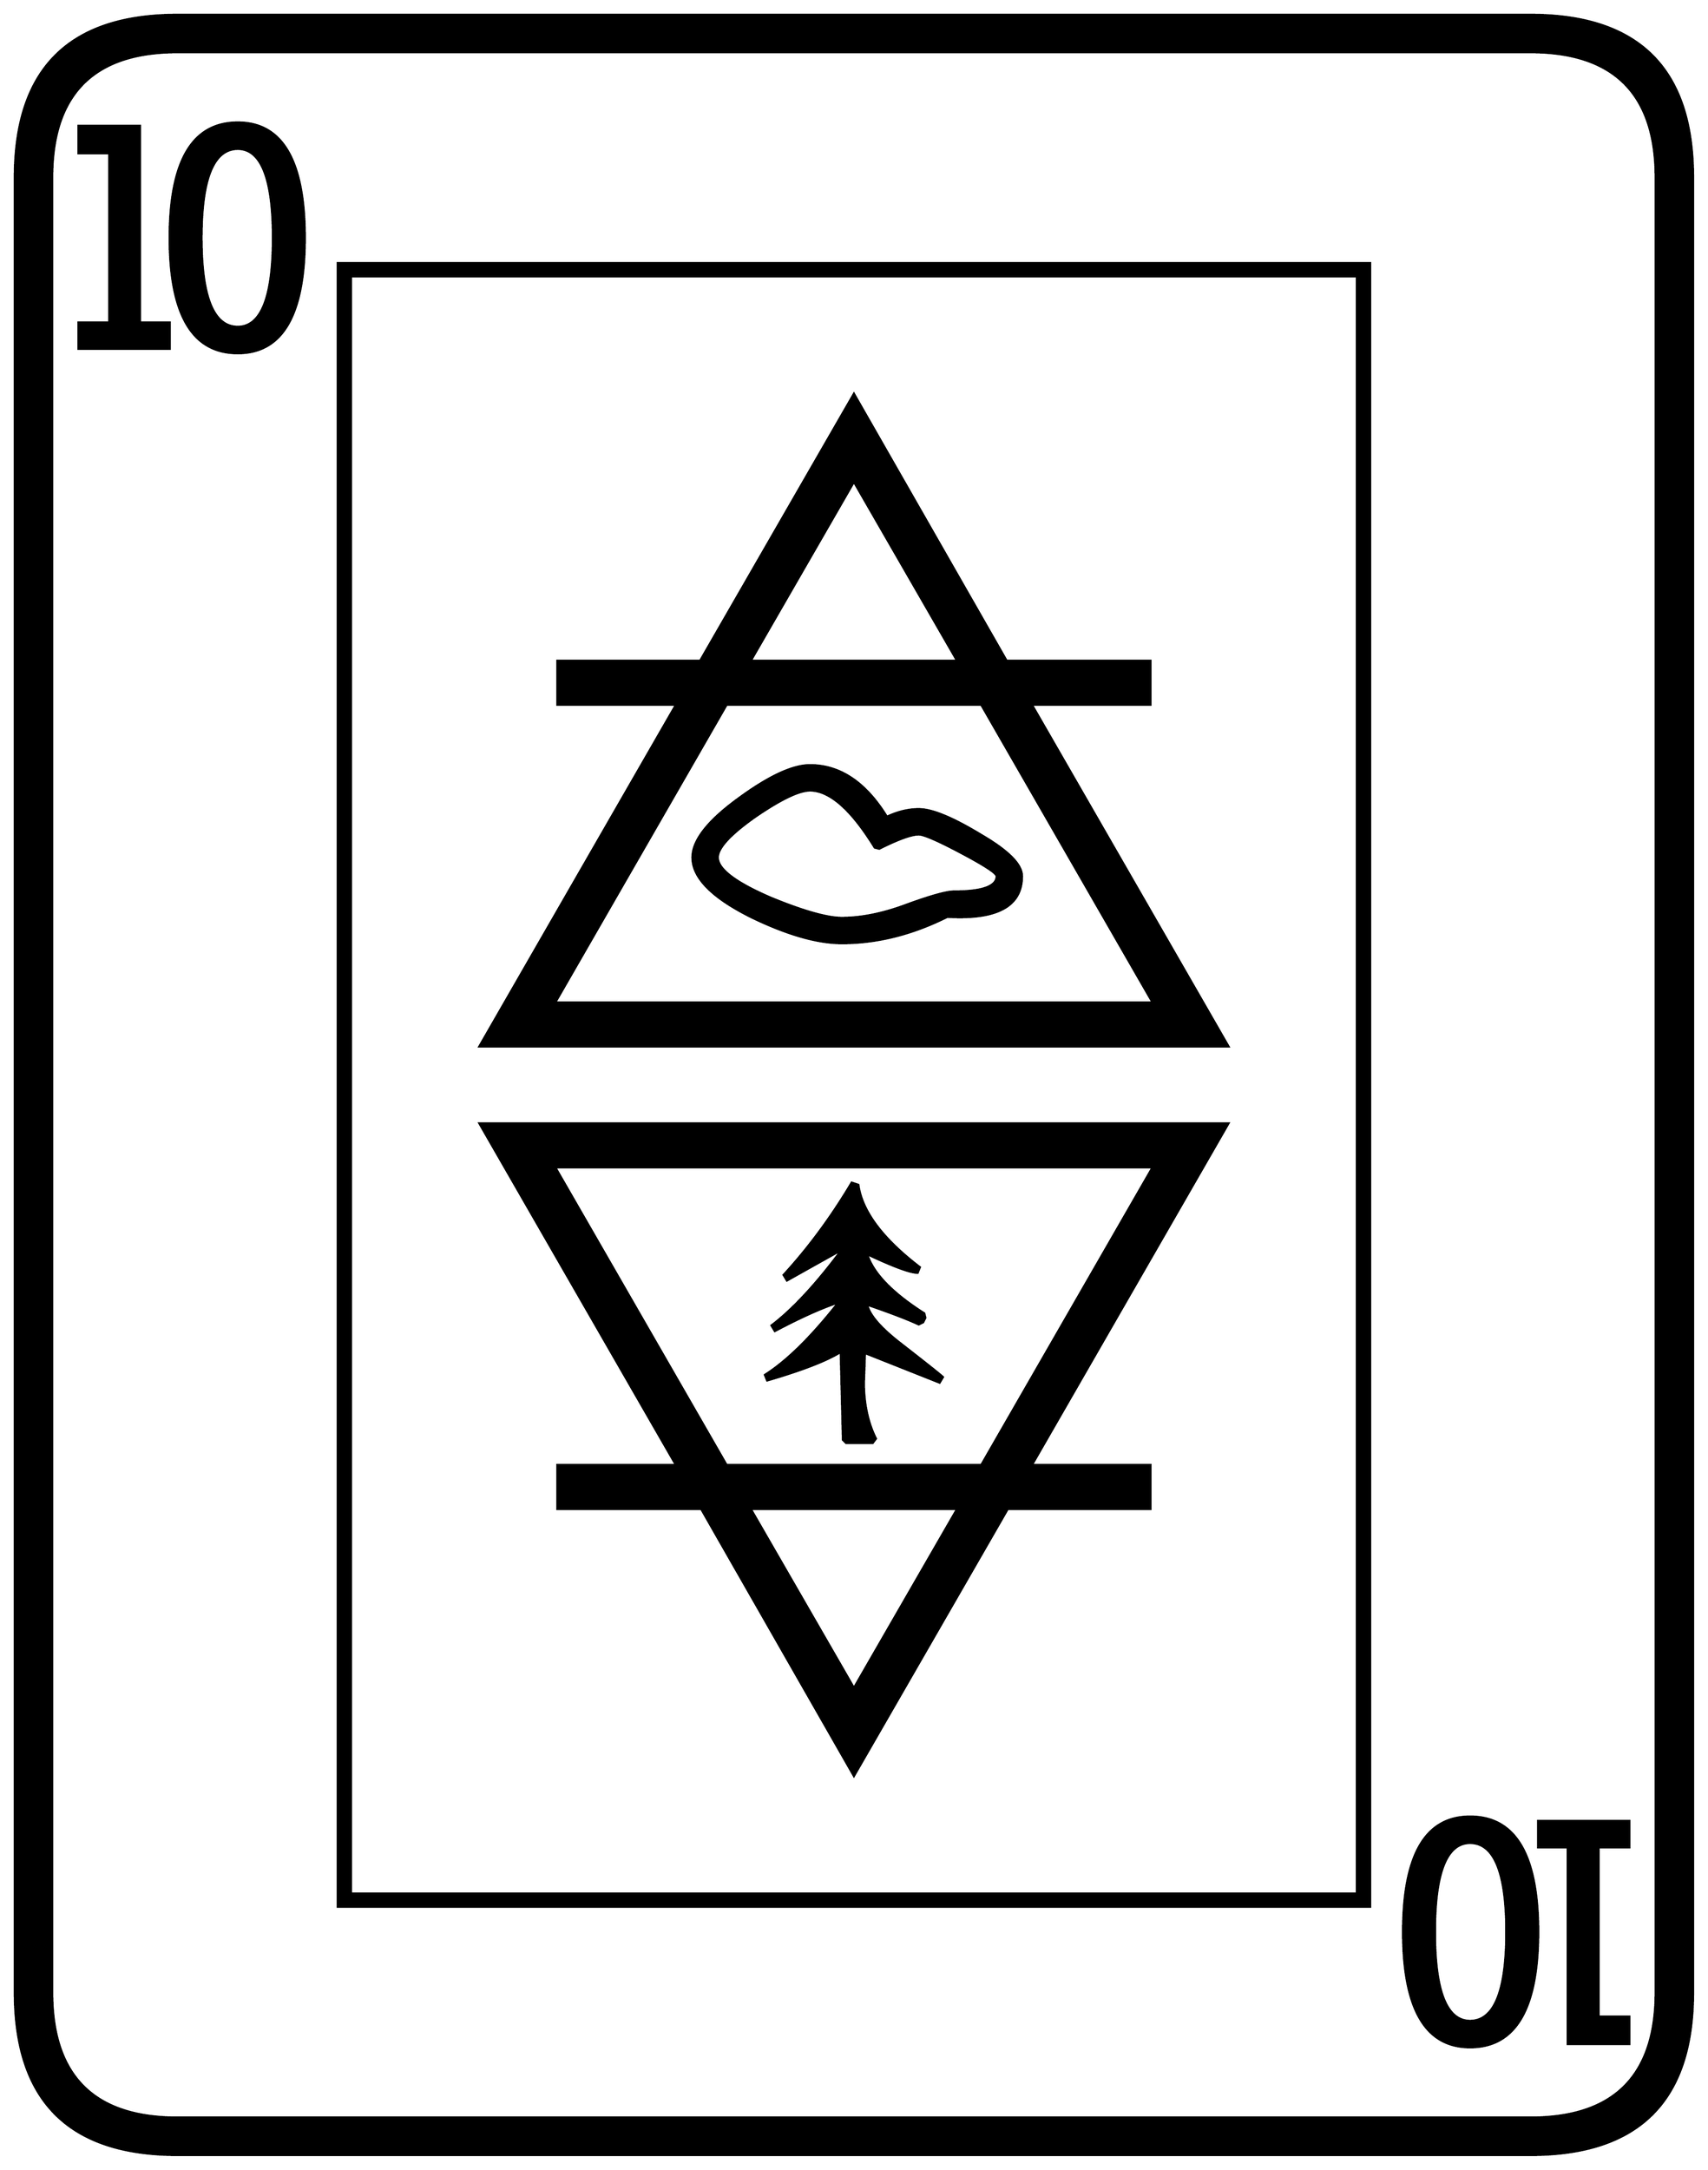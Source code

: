 


\begin{tikzpicture}[y=0.80pt, x=0.80pt, yscale=-1.0, xscale=1.0, inner sep=0pt, outer sep=0pt]
\begin{scope}[shift={(100.0,1706.0)},nonzero rule]
  \path[draw=.,fill=.,line width=1.600pt] (1578.0,244.0) .. controls
    (1578.0,342.667) and (1528.667,392.0) .. (1430.0,392.0) --
    (198.0,392.0) .. controls (99.333,392.0) and (50.0,342.667) ..
    (50.0,244.0) -- (50.0,-1408.0) .. controls (50.0,-1506.667)
    and (99.333,-1556.0) .. (198.0,-1556.0) -- (1430.0,-1556.0) ..
    controls (1528.667,-1556.0) and (1578.0,-1506.667) ..
    (1578.0,-1408.0) -- (1578.0,244.0) -- cycle(1544.0,244.0) --
    (1544.0,-1408.0) .. controls (1544.0,-1484.0) and
    (1506.0,-1522.0) .. (1430.0,-1522.0) -- (198.0,-1522.0) ..
    controls (122.0,-1522.0) and (84.0,-1484.0) ..
    (84.0,-1408.0) -- (84.0,244.0) .. controls (84.0,320.0) and
    (122.0,358.0) .. (198.0,358.0) -- (1430.0,358.0) .. controls
    (1506.0,358.0) and (1544.0,320.0) .. (1544.0,244.0) --
    cycle(314.0,-1353.0) .. controls (314.0,-1283.0) and
    (293.667,-1248.0) .. (253.0,-1248.0) .. controls
    (211.667,-1248.0) and (191.0,-1283.0) .. (191.0,-1353.0) ..
    controls (191.0,-1423.0) and (211.667,-1458.0) ..
    (253.0,-1458.0) .. controls (293.667,-1458.0) and
    (314.0,-1423.0) .. (314.0,-1353.0) -- cycle(191.0,-1252.0)
    -- (108.0,-1252.0) -- (108.0,-1276.0) -- (136.0,-1276.0) --
    (136.0,-1430.0) -- (108.0,-1430.0) -- (108.0,-1455.0) --
    (164.0,-1455.0) -- (164.0,-1276.0) -- (191.0,-1276.0) --
    (191.0,-1252.0) -- cycle(1284.0,166.0) -- (344.0,166.0) --
    (344.0,-1330.0) -- (1284.0,-1330.0) -- (1284.0,166.0) --
    cycle(1520.0,291.0) -- (1464.0,291.0) -- (1464.0,112.0) --
    (1437.0,112.0) -- (1437.0,88.0) -- (1520.0,88.0) --
    (1520.0,112.0) -- (1492.0,112.0) -- (1492.0,266.0) --
    (1520.0,266.0) -- (1520.0,291.0) -- cycle(1437.0,189.0) ..
    controls (1437.0,259.0) and (1416.333,294.0) .. (1375.0,294.0)
    .. controls (1334.333,294.0) and (1314.0,259.0) ..
    (1314.0,189.0) .. controls (1314.0,119.0) and (1334.333,84.0)
    .. (1375.0,84.0) .. controls (1416.333,84.0) and
    (1437.0,119.0) .. (1437.0,189.0) -- cycle(285.0,-1353.0) ..
    controls (285.0,-1407.0) and (274.333,-1434.0) ..
    (253.0,-1434.0) .. controls (231.0,-1434.0) and
    (220.0,-1407.0) .. (220.0,-1353.0) .. controls
    (220.0,-1299.0) and (231.0,-1272.0) .. (253.0,-1272.0) ..
    controls (274.333,-1272.0) and (285.0,-1299.0) ..
    (285.0,-1353.0) -- cycle(1272.0,154.0) -- (1272.0,-1318.0)
    -- (356.0,-1318.0) -- (356.0,154.0) -- (1272.0,154.0) --
    cycle(1408.0,189.0) .. controls (1408.0,135.0) and
    (1397.0,108.0) .. (1375.0,108.0) .. controls (1353.667,108.0)
    and (1343.0,135.0) .. (1343.0,189.0) .. controls
    (1343.0,243.0) and (1353.667,270.0) .. (1375.0,270.0) ..
    controls (1397.0,270.0) and (1408.0,243.0) .. (1408.0,189.0)
    -- cycle(1155.0,-617.0) -- (473.0,-617.0) -- (652.0,-928.0)
    -- (544.0,-928.0) -- (544.0,-968.0) -- (674.0,-968.0) --
    (814.0,-1211.0) -- (953.0,-968.0) -- (1084.0,-968.0) --
    (1084.0,-928.0) -- (976.0,-928.0) -- (1155.0,-617.0) --
    cycle(1155.0,-547.0) -- (976.0,-236.0) -- (1084.0,-236.0) --
    (1084.0,-196.0) -- (954.0,-196.0) -- (814.0,47.0) --
    (675.0,-196.0) -- (544.0,-196.0) -- (544.0,-236.0) --
    (652.0,-236.0) -- (473.0,-547.0) -- (1155.0,-547.0) --
    cycle(908.0,-968.0) -- (814.0,-1131.0) -- (720.0,-968.0) --
    (908.0,-968.0) -- cycle(1086.0,-657.0) -- (930.0,-928.0) --
    (698.0,-928.0) -- (542.0,-657.0) -- (1086.0,-657.0) --
    cycle(1086.0,-507.0) -- (542.0,-507.0) -- (698.0,-236.0) --
    (930.0,-236.0) -- (1086.0,-507.0) -- cycle(908.0,-196.0) --
    (720.0,-196.0) -- (814.0,-33.0) -- (908.0,-196.0) --
    cycle(967.0,-772.0) .. controls (967.0,-744.667) and
    (944.333,-732.333) .. (899.0,-735.0) .. controls (867.0,-719.0)
    and (835.0,-711.0) .. (803.0,-711.0) .. controls
    (781.0,-711.0) and (754.0,-718.667) .. (722.0,-734.0) ..
    controls (685.333,-752.0) and (667.0,-770.333) .. (667.0,-789.0)
    .. controls (667.0,-804.333) and (680.667,-822.0) ..
    (708.0,-842.0) .. controls (736.0,-862.667) and (758.0,-873.0)
    .. (774.0,-873.0) .. controls (801.333,-873.0) and
    (824.667,-857.333) .. (844.0,-826.0) .. controls (854.0,-830.667)
    and (863.667,-833.0) .. (873.0,-833.0) .. controls
    (885.0,-833.0) and (903.667,-825.333) .. (929.0,-810.0) ..
    controls (954.333,-795.333) and (967.0,-782.667) .. (967.0,-772.0)
    -- cycle(895.0,-316.0) -- (892.0,-311.0) -- (824.0,-338.0)
    .. controls (823.333,-318.0) and (823.0,-309.333) ..
    (823.0,-312.0) .. controls (823.0,-292.0) and (826.667,-274.667)
    .. (834.0,-260.0) -- (831.0,-256.0) -- (807.0,-256.0) --
    (804.0,-259.0) -- (802.0,-339.0) .. controls (789.333,-331.0)
    and (767.0,-322.333) .. (735.0,-313.0) -- (733.0,-318.0) ..
    controls (753.0,-330.667) and (775.333,-352.667) .. (800.0,-384.0)
    .. controls (785.333,-379.333) and (766.0,-370.667) ..
    (742.0,-358.0) -- (739.0,-363.0) .. controls (758.333,-377.667)
    and (779.667,-400.667) .. (803.0,-432.0) -- (753.0,-404.0) --
    (750.0,-409.0) .. controls (772.667,-433.667) and (793.333,-461.667)
    .. (812.0,-493.0) -- (818.0,-491.0) .. controls
    (821.333,-467.0) and (840.0,-442.0) .. (874.0,-416.0) --
    (872.0,-411.0) .. controls (865.333,-411.0) and (850.0,-416.667)
    .. (826.0,-428.0) .. controls (831.333,-410.667) and
    (848.667,-392.667) .. (878.0,-374.0) -- (879.0,-370.0) --
    (877.0,-366.0) -- (873.0,-364.0) .. controls (863.0,-368.667)
    and (847.333,-374.667) .. (826.0,-382.0) .. controls
    (828.0,-372.667) and (838.0,-361.0) .. (856.0,-347.0) ..
    controls (880.0,-328.333) and (893.0,-318.0) .. (895.0,-316.0)
    -- cycle(944.0,-772.0) .. controls (944.0,-774.667) and
    (933.333,-781.667) .. (912.0,-793.0) .. controls (890.667,-804.333)
    and (877.667,-810.0) .. (873.0,-810.0) .. controls
    (866.333,-810.0) and (854.333,-805.667) .. (837.0,-797.0) --
    (833.0,-798.0) .. controls (811.667,-832.667) and (792.0,-850.0)
    .. (774.0,-850.0) .. controls (764.0,-850.0) and
    (747.333,-842.0) .. (724.0,-826.0) .. controls (701.333,-810.0)
    and (690.0,-797.667) .. (690.0,-789.0) .. controls
    (690.0,-778.333) and (706.333,-766.0) .. (739.0,-752.0) ..
    controls (768.333,-740.0) and (789.667,-734.0) .. (803.0,-734.0)
    .. controls (821.0,-734.0) and (840.667,-738.0) ..
    (862.0,-746.0) .. controls (884.0,-754.0) and (898.333,-758.0)
    .. (905.0,-758.0) .. controls (931.0,-758.0) and
    (944.0,-762.667) .. (944.0,-772.0) -- cycle;
\end{scope}

\end{tikzpicture}

